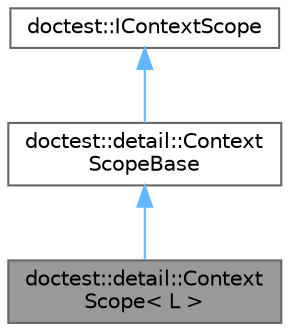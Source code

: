 digraph "doctest::detail::ContextScope&lt; L &gt;"
{
 // INTERACTIVE_SVG=YES
 // LATEX_PDF_SIZE
  bgcolor="transparent";
  edge [fontname=Helvetica,fontsize=10,labelfontname=Helvetica,labelfontsize=10];
  node [fontname=Helvetica,fontsize=10,shape=box,height=0.2,width=0.4];
  Node1 [id="Node000001",label="doctest::detail::Context\lScope\< L \>",height=0.2,width=0.4,color="gray40", fillcolor="grey60", style="filled", fontcolor="black",tooltip=" "];
  Node2 -> Node1 [id="edge1_Node000001_Node000002",dir="back",color="steelblue1",style="solid",tooltip=" "];
  Node2 [id="Node000002",label="doctest::detail::Context\lScopeBase",height=0.2,width=0.4,color="gray40", fillcolor="white", style="filled",URL="$structdoctest_1_1detail_1_1ContextScopeBase.html",tooltip=" "];
  Node3 -> Node2 [id="edge2_Node000002_Node000003",dir="back",color="steelblue1",style="solid",tooltip=" "];
  Node3 [id="Node000003",label="doctest::IContextScope",height=0.2,width=0.4,color="gray40", fillcolor="white", style="filled",URL="$structdoctest_1_1IContextScope.html",tooltip=" "];
}
